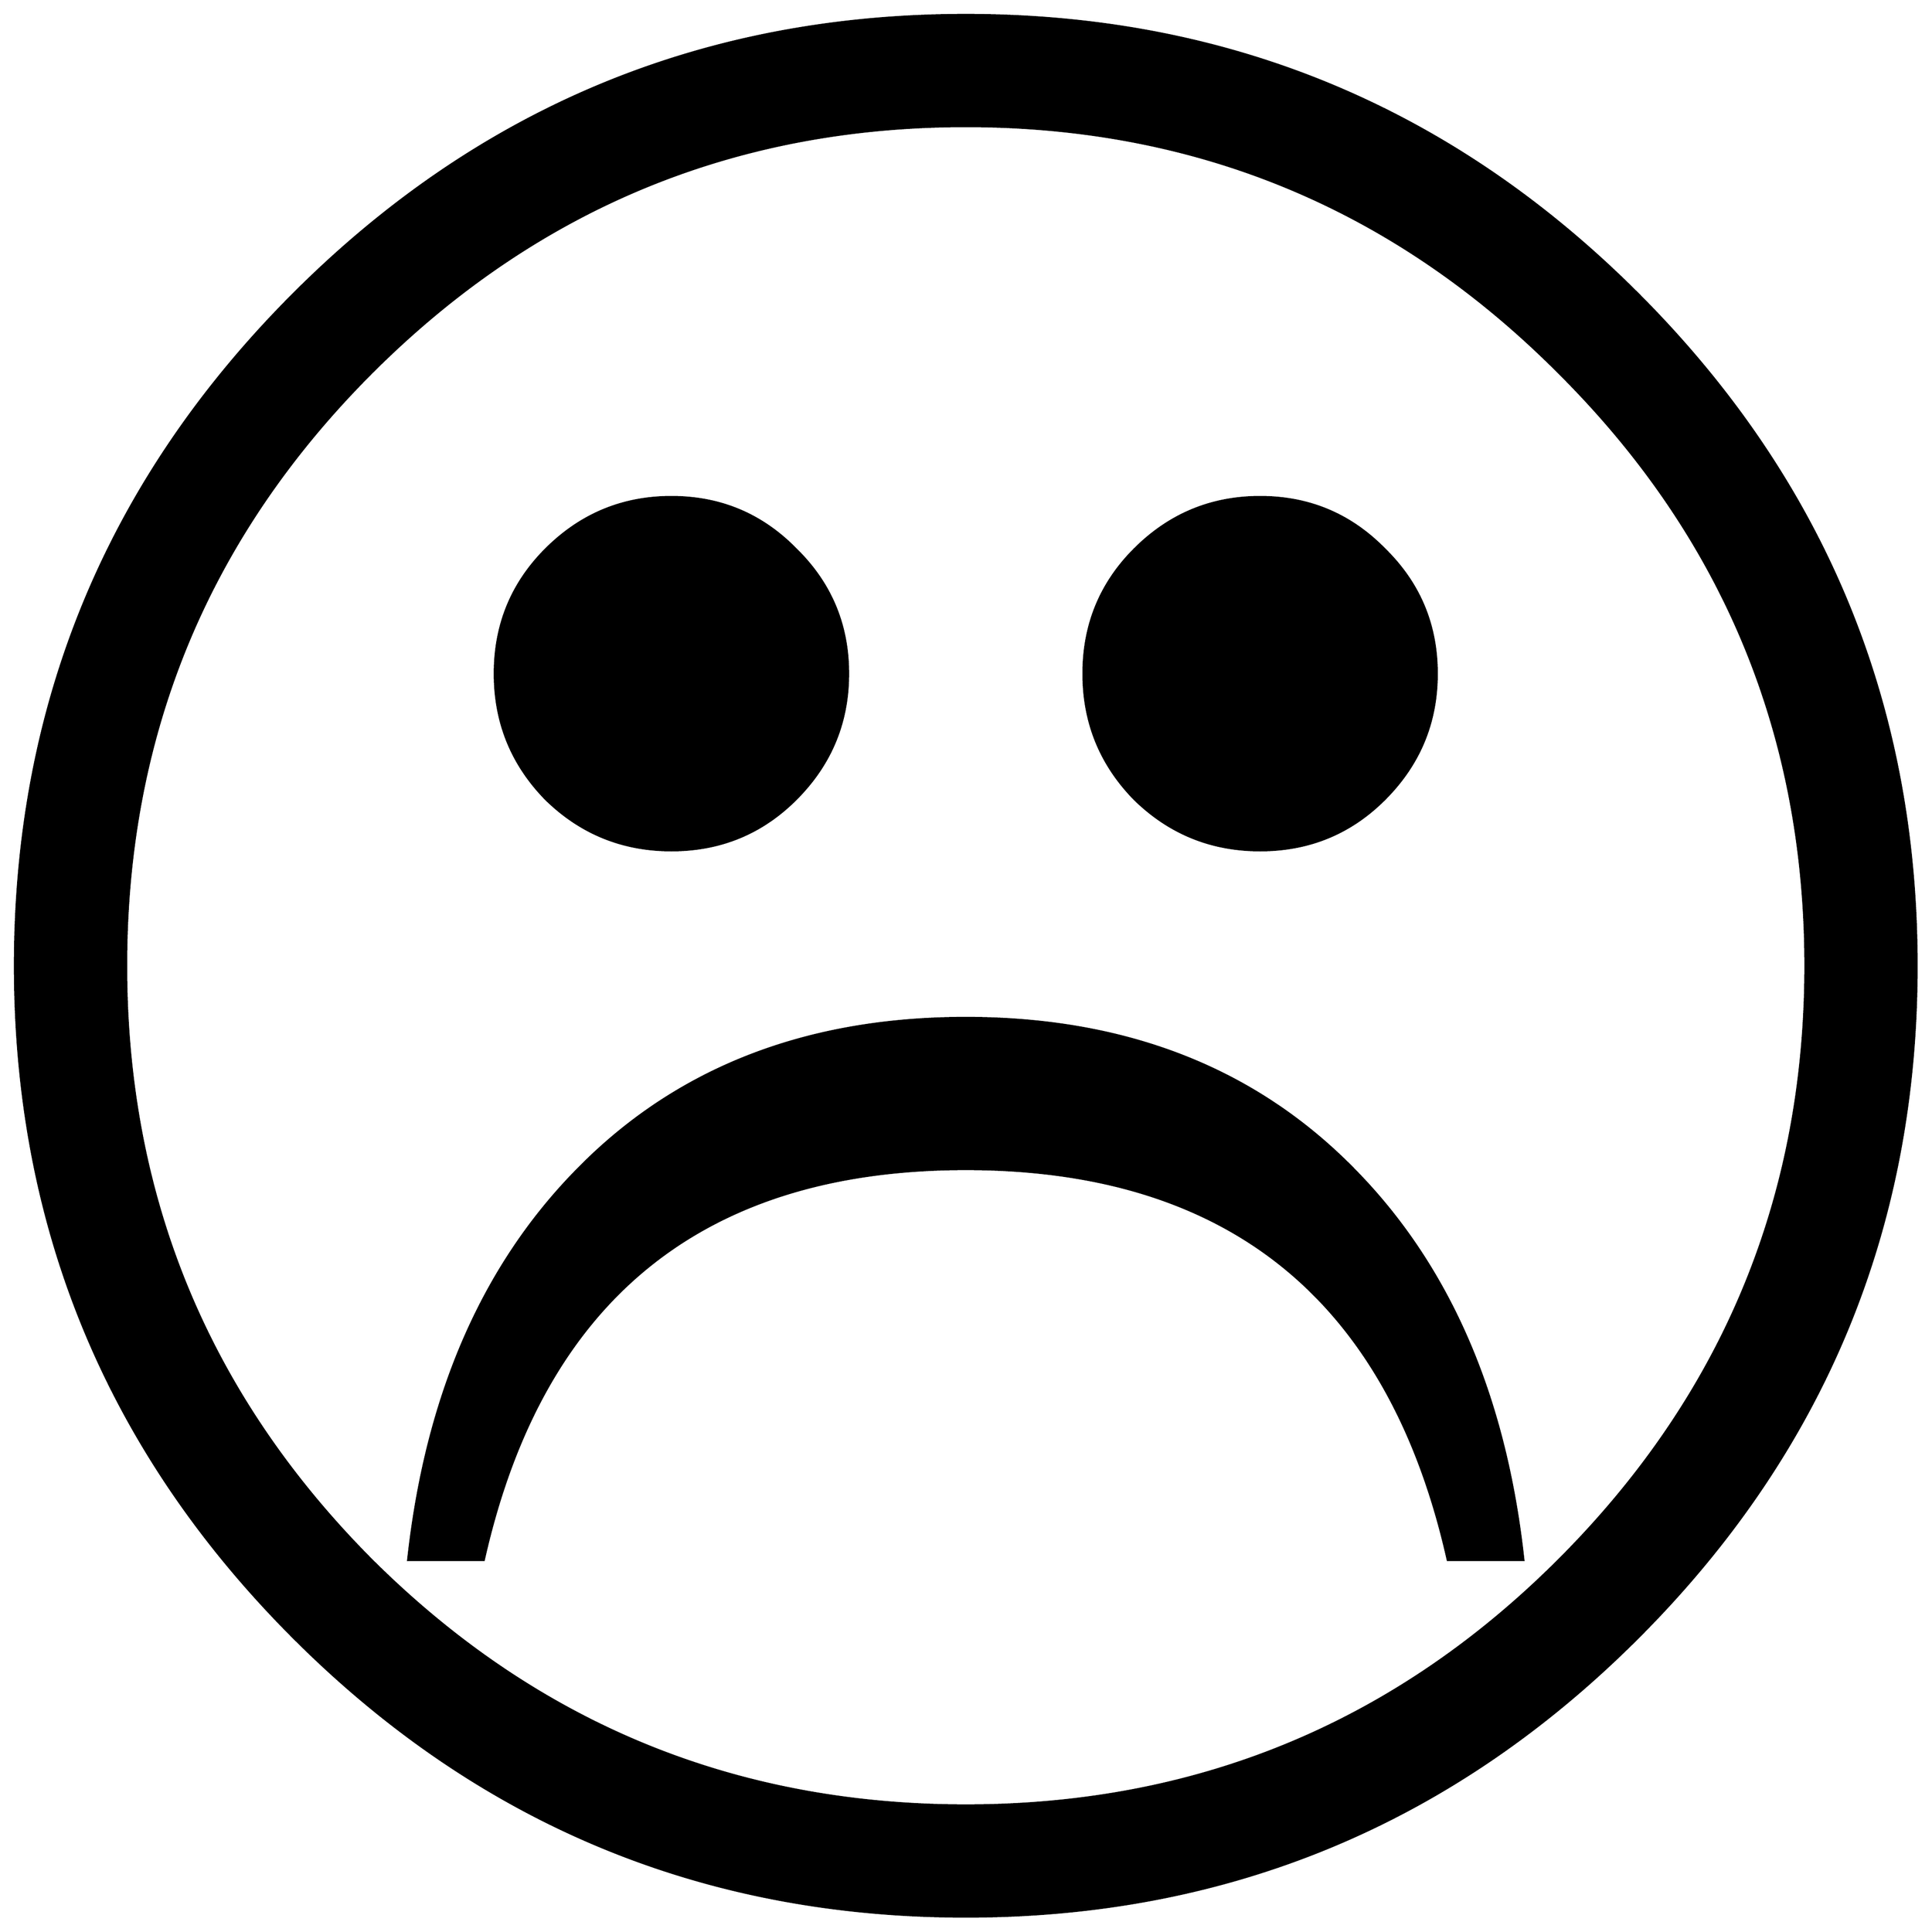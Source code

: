 


\begin{tikzpicture}[y=0.80pt, x=0.80pt, yscale=-1.0, xscale=1.0, inner sep=0pt, outer sep=0pt]
\begin{scope}[shift={(100.0,1706.0)},nonzero rule]
  \path[draw=.,fill=.,line width=1.600pt] (1794.0,-582.0) ..
    controls (1794.0,-346.0) and (1710.333,-144.333) ..
    (1543.0,23.0) .. controls (1375.667,190.333) and (1174.0,274.0)
    .. (938.0,274.0) .. controls (702.0,274.0) and (500.333,190.333)
    .. (333.0,23.0) .. controls (165.667,-144.333) and (82.0,-346.0)
    .. (82.0,-582.0) .. controls (82.0,-818.0) and
    (165.667,-1019.667) .. (333.0,-1187.0) .. controls
    (500.333,-1354.333) and (702.0,-1438.0) .. (938.0,-1438.0) ..
    controls (1174.0,-1438.0) and (1375.667,-1354.333) ..
    (1543.0,-1187.0) .. controls (1710.333,-1019.667) and
    (1794.0,-818.0) .. (1794.0,-582.0) -- cycle(1694.0,-582.0)
    .. controls (1694.0,-790.667) and (1620.0,-968.667) ..
    (1472.0,-1116.0) .. controls (1324.667,-1264.0) and
    (1146.667,-1338.0) .. (938.0,-1338.0) .. controls
    (729.333,-1338.0) and (551.0,-1264.0) .. (403.0,-1116.0) ..
    controls (255.667,-968.667) and (182.0,-790.667) .. (182.0,-582.0)
    .. controls (182.0,-373.333) and (255.667,-195.0) ..
    (403.0,-47.0) .. controls (551.0,100.333) and (729.333,174.0) ..
    (938.0,174.0) .. controls (1146.667,174.0) and (1324.667,100.333)
    .. (1472.0,-47.0) .. controls (1620.0,-195.0) and
    (1694.0,-373.333) .. (1694.0,-582.0) -- cycle(1362.0,-845.0)
    .. controls (1362.0,-801.0) and (1346.333,-763.333) ..
    (1315.0,-732.0) .. controls (1284.333,-701.333) and
    (1247.0,-686.0) .. (1203.0,-686.0) .. controls
    (1159.0,-686.0) and (1121.333,-701.333) .. (1090.0,-732.0) ..
    controls (1059.333,-763.333) and (1044.0,-801.0) ..
    (1044.0,-845.0) .. controls (1044.0,-889.0) and
    (1059.333,-926.333) .. (1090.0,-957.0) .. controls
    (1121.333,-988.333) and (1159.0,-1004.0) .. (1203.0,-1004.0) ..
    controls (1247.0,-1004.0) and (1284.333,-988.333) ..
    (1315.0,-957.0) .. controls (1346.333,-926.333) and
    (1362.0,-889.0) .. (1362.0,-845.0) -- cycle(832.0,-845.0) ..
    controls (832.0,-801.0) and (816.333,-763.333) .. (785.0,-732.0)
    .. controls (754.333,-701.333) and (717.0,-686.0) ..
    (673.0,-686.0) .. controls (629.0,-686.0) and (591.333,-701.333)
    .. (560.0,-732.0) .. controls (529.333,-763.333) and
    (514.0,-801.0) .. (514.0,-845.0) .. controls (514.0,-889.0)
    and (529.333,-926.333) .. (560.0,-957.0) .. controls
    (591.333,-988.333) and (629.0,-1004.0) .. (673.0,-1004.0) ..
    controls (717.0,-1004.0) and (754.333,-988.333) ..
    (785.0,-957.0) .. controls (816.333,-926.333) and (832.0,-889.0)
    .. (832.0,-845.0) -- cycle(1440.0,-47.0) -- (1372.0,-47.0)
    .. controls (1319.333,-281.667) and (1174.667,-399.0) ..
    (938.0,-399.0) .. controls (701.333,-399.0) and (556.667,-281.667)
    .. (504.0,-47.0) -- (436.0,-47.0) .. controls (452.0,-193.667)
    and (502.333,-310.333) .. (587.0,-397.0) .. controls
    (676.333,-489.0) and (793.333,-535.0) .. (938.0,-535.0) ..
    controls (1082.667,-535.0) and (1199.667,-489.0) ..
    (1289.0,-397.0) .. controls (1373.667,-310.333) and
    (1424.0,-193.667) .. (1440.0,-47.0) -- cycle;
\end{scope}

\end{tikzpicture}

